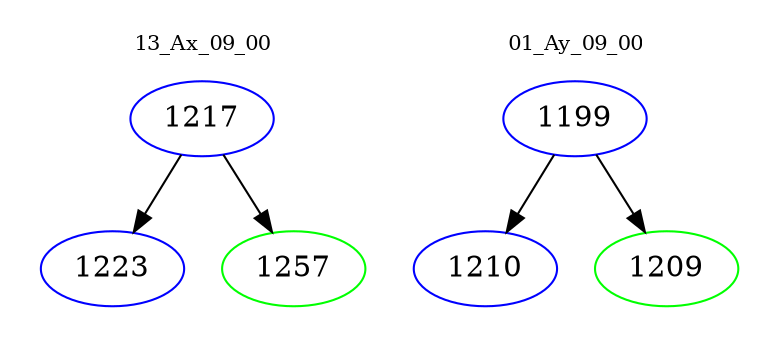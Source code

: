 digraph{
subgraph cluster_0 {
color = white
label = "13_Ax_09_00";
fontsize=10;
T0_1217 [label="1217", color="blue"]
T0_1217 -> T0_1223 [color="black"]
T0_1223 [label="1223", color="blue"]
T0_1217 -> T0_1257 [color="black"]
T0_1257 [label="1257", color="green"]
}
subgraph cluster_1 {
color = white
label = "01_Ay_09_00";
fontsize=10;
T1_1199 [label="1199", color="blue"]
T1_1199 -> T1_1210 [color="black"]
T1_1210 [label="1210", color="blue"]
T1_1199 -> T1_1209 [color="black"]
T1_1209 [label="1209", color="green"]
}
}
